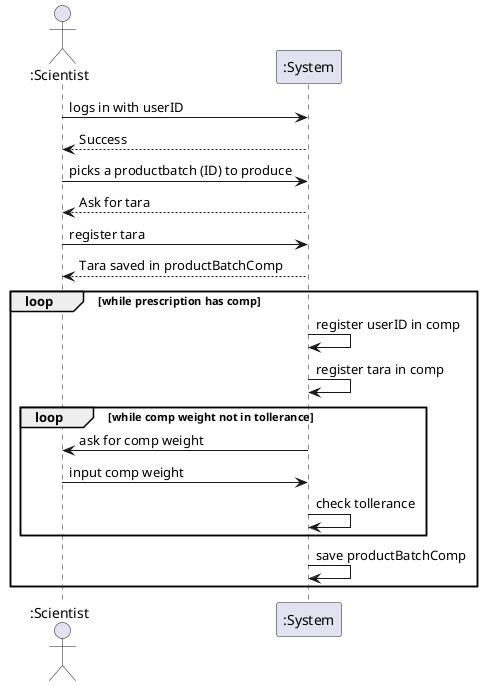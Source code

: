 @startuml
actor ":Scientist" as u
participant ":System" as s

u -> s : logs in with userID
return Success
u -> s : picks a productbatch (ID) to produce
return Ask for tara
u -> s : register tara
return Tara saved in productBatchComp
loop while prescription has comp
    s -> s : register userID in comp
    s -> s : register tara in comp
    loop while comp weight not in tollerance
        s -> u : ask for comp weight
        u -> s : input comp weight
        s -> s : check tollerance
    end loop
    s -> s : save productBatchComp
end loop


@enduml
